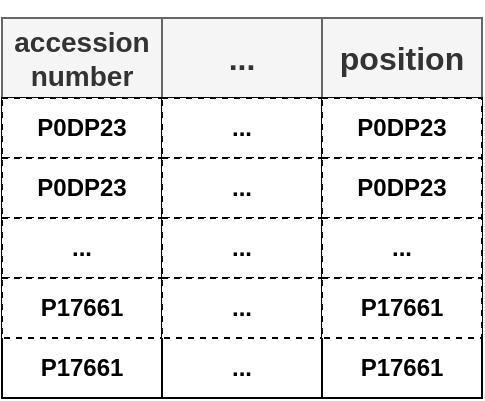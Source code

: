<mxfile version="21.7.1" type="github">
  <diagram name="Page-1" id="7R-ukOLS5IpqLkp3WyMd">
    <mxGraphModel dx="1434" dy="759" grid="1" gridSize="10" guides="1" tooltips="1" connect="1" arrows="1" fold="1" page="1" pageScale="1" pageWidth="850" pageHeight="1100" math="0" shadow="0">
      <root>
        <mxCell id="0" />
        <mxCell id="1" parent="0" />
        <mxCell id="FEqC6AXYo_2WrqIZfGnE-35" value="" style="group" vertex="1" connectable="0" parent="1">
          <mxGeometry x="40" y="80" width="80" height="190" as="geometry" />
        </mxCell>
        <mxCell id="FEqC6AXYo_2WrqIZfGnE-22" value="&lt;p&gt;&lt;font style=&quot;font-size: 14px;&quot;&gt;&lt;b&gt;accession number&lt;br&gt;&lt;/b&gt;&lt;/font&gt;&lt;/p&gt;" style="rounded=0;whiteSpace=wrap;html=1;fillColor=#f5f5f5;fontColor=#333333;strokeColor=#666666;" vertex="1" parent="FEqC6AXYo_2WrqIZfGnE-35">
          <mxGeometry width="80" height="40" as="geometry" />
        </mxCell>
        <mxCell id="FEqC6AXYo_2WrqIZfGnE-23" value="" style="rounded=0;whiteSpace=wrap;html=1;" vertex="1" parent="FEqC6AXYo_2WrqIZfGnE-35">
          <mxGeometry y="40" width="80" height="150" as="geometry" />
        </mxCell>
        <mxCell id="FEqC6AXYo_2WrqIZfGnE-28" value="P0DP23" style="rounded=0;whiteSpace=wrap;html=1;dashed=1;fontStyle=1" vertex="1" parent="FEqC6AXYo_2WrqIZfGnE-35">
          <mxGeometry y="40" width="80" height="30" as="geometry" />
        </mxCell>
        <mxCell id="FEqC6AXYo_2WrqIZfGnE-29" value="P0DP23" style="rounded=0;whiteSpace=wrap;html=1;dashed=1;fontStyle=1" vertex="1" parent="FEqC6AXYo_2WrqIZfGnE-35">
          <mxGeometry y="70" width="80" height="30" as="geometry" />
        </mxCell>
        <mxCell id="FEqC6AXYo_2WrqIZfGnE-30" value="&lt;div&gt;...&lt;br&gt;&lt;/div&gt;" style="rounded=0;whiteSpace=wrap;html=1;dashed=1;fontStyle=1" vertex="1" parent="FEqC6AXYo_2WrqIZfGnE-35">
          <mxGeometry y="100" width="80" height="30" as="geometry" />
        </mxCell>
        <mxCell id="FEqC6AXYo_2WrqIZfGnE-31" value="P17661" style="rounded=0;whiteSpace=wrap;html=1;dashed=1;fontStyle=1" vertex="1" parent="FEqC6AXYo_2WrqIZfGnE-35">
          <mxGeometry y="130" width="80" height="30" as="geometry" />
        </mxCell>
        <mxCell id="FEqC6AXYo_2WrqIZfGnE-34" value="P17661" style="text;html=1;strokeColor=none;fillColor=none;align=center;verticalAlign=middle;whiteSpace=wrap;rounded=0;fontStyle=1" vertex="1" parent="FEqC6AXYo_2WrqIZfGnE-35">
          <mxGeometry x="10" y="160" width="60" height="30" as="geometry" />
        </mxCell>
        <mxCell id="FEqC6AXYo_2WrqIZfGnE-36" value="" style="group" vertex="1" connectable="0" parent="1">
          <mxGeometry x="120" y="80" width="80" height="190" as="geometry" />
        </mxCell>
        <mxCell id="FEqC6AXYo_2WrqIZfGnE-37" value="&lt;p&gt;&lt;font style=&quot;font-size: 16px;&quot;&gt;&lt;b&gt;...&lt;/b&gt;&lt;/font&gt;&lt;/p&gt;" style="rounded=0;whiteSpace=wrap;html=1;fillColor=#f5f5f5;fontColor=#333333;strokeColor=#666666;" vertex="1" parent="FEqC6AXYo_2WrqIZfGnE-36">
          <mxGeometry width="80" height="40" as="geometry" />
        </mxCell>
        <mxCell id="FEqC6AXYo_2WrqIZfGnE-38" value="" style="rounded=0;whiteSpace=wrap;html=1;" vertex="1" parent="FEqC6AXYo_2WrqIZfGnE-36">
          <mxGeometry y="40" width="80" height="150" as="geometry" />
        </mxCell>
        <mxCell id="FEqC6AXYo_2WrqIZfGnE-39" value="&lt;div&gt;...&lt;br&gt;&lt;/div&gt;" style="rounded=0;whiteSpace=wrap;html=1;dashed=1;fontStyle=1" vertex="1" parent="FEqC6AXYo_2WrqIZfGnE-36">
          <mxGeometry y="40" width="80" height="30" as="geometry" />
        </mxCell>
        <mxCell id="FEqC6AXYo_2WrqIZfGnE-40" value="&lt;div&gt;...&lt;br&gt;&lt;/div&gt;" style="rounded=0;whiteSpace=wrap;html=1;dashed=1;fontStyle=1" vertex="1" parent="FEqC6AXYo_2WrqIZfGnE-36">
          <mxGeometry y="70" width="80" height="30" as="geometry" />
        </mxCell>
        <mxCell id="FEqC6AXYo_2WrqIZfGnE-41" value="&lt;div&gt;...&lt;br&gt;&lt;/div&gt;" style="rounded=0;whiteSpace=wrap;html=1;dashed=1;fontStyle=1" vertex="1" parent="FEqC6AXYo_2WrqIZfGnE-36">
          <mxGeometry y="100" width="80" height="30" as="geometry" />
        </mxCell>
        <mxCell id="FEqC6AXYo_2WrqIZfGnE-42" value="&lt;div&gt;...&lt;br&gt;&lt;/div&gt;" style="rounded=0;whiteSpace=wrap;html=1;dashed=1;fontStyle=1" vertex="1" parent="FEqC6AXYo_2WrqIZfGnE-36">
          <mxGeometry y="130" width="80" height="30" as="geometry" />
        </mxCell>
        <mxCell id="FEqC6AXYo_2WrqIZfGnE-43" value="&lt;div&gt;...&lt;br&gt;&lt;/div&gt;" style="text;html=1;strokeColor=none;fillColor=none;align=center;verticalAlign=middle;whiteSpace=wrap;rounded=0;fontStyle=1" vertex="1" parent="FEqC6AXYo_2WrqIZfGnE-36">
          <mxGeometry x="10" y="160" width="60" height="30" as="geometry" />
        </mxCell>
        <mxCell id="FEqC6AXYo_2WrqIZfGnE-44" value="" style="group" vertex="1" connectable="0" parent="1">
          <mxGeometry x="200" y="80" width="80" height="190" as="geometry" />
        </mxCell>
        <mxCell id="FEqC6AXYo_2WrqIZfGnE-45" value="&lt;p&gt;&lt;font style=&quot;font-size: 16px;&quot;&gt;&lt;b&gt;position&lt;/b&gt;&lt;/font&gt;&lt;/p&gt;" style="rounded=0;whiteSpace=wrap;html=1;fillColor=#f5f5f5;fontColor=#333333;strokeColor=#666666;" vertex="1" parent="FEqC6AXYo_2WrqIZfGnE-44">
          <mxGeometry width="80" height="40" as="geometry" />
        </mxCell>
        <mxCell id="FEqC6AXYo_2WrqIZfGnE-46" value="" style="rounded=0;whiteSpace=wrap;html=1;" vertex="1" parent="FEqC6AXYo_2WrqIZfGnE-44">
          <mxGeometry y="40" width="80" height="150" as="geometry" />
        </mxCell>
        <mxCell id="FEqC6AXYo_2WrqIZfGnE-47" value="P0DP23" style="rounded=0;whiteSpace=wrap;html=1;dashed=1;fontStyle=1" vertex="1" parent="FEqC6AXYo_2WrqIZfGnE-44">
          <mxGeometry y="40" width="80" height="30" as="geometry" />
        </mxCell>
        <mxCell id="FEqC6AXYo_2WrqIZfGnE-48" value="P0DP23" style="rounded=0;whiteSpace=wrap;html=1;dashed=1;fontStyle=1" vertex="1" parent="FEqC6AXYo_2WrqIZfGnE-44">
          <mxGeometry y="70" width="80" height="30" as="geometry" />
        </mxCell>
        <mxCell id="FEqC6AXYo_2WrqIZfGnE-49" value="&lt;div&gt;...&lt;br&gt;&lt;/div&gt;" style="rounded=0;whiteSpace=wrap;html=1;dashed=1;fontStyle=1" vertex="1" parent="FEqC6AXYo_2WrqIZfGnE-44">
          <mxGeometry y="100" width="80" height="30" as="geometry" />
        </mxCell>
        <mxCell id="FEqC6AXYo_2WrqIZfGnE-50" value="P17661" style="rounded=0;whiteSpace=wrap;html=1;dashed=1;fontStyle=1" vertex="1" parent="FEqC6AXYo_2WrqIZfGnE-44">
          <mxGeometry y="130" width="80" height="30" as="geometry" />
        </mxCell>
        <mxCell id="FEqC6AXYo_2WrqIZfGnE-51" value="P17661" style="text;html=1;strokeColor=none;fillColor=none;align=center;verticalAlign=middle;whiteSpace=wrap;rounded=0;fontStyle=1" vertex="1" parent="FEqC6AXYo_2WrqIZfGnE-44">
          <mxGeometry x="10" y="160" width="60" height="30" as="geometry" />
        </mxCell>
      </root>
    </mxGraphModel>
  </diagram>
</mxfile>
